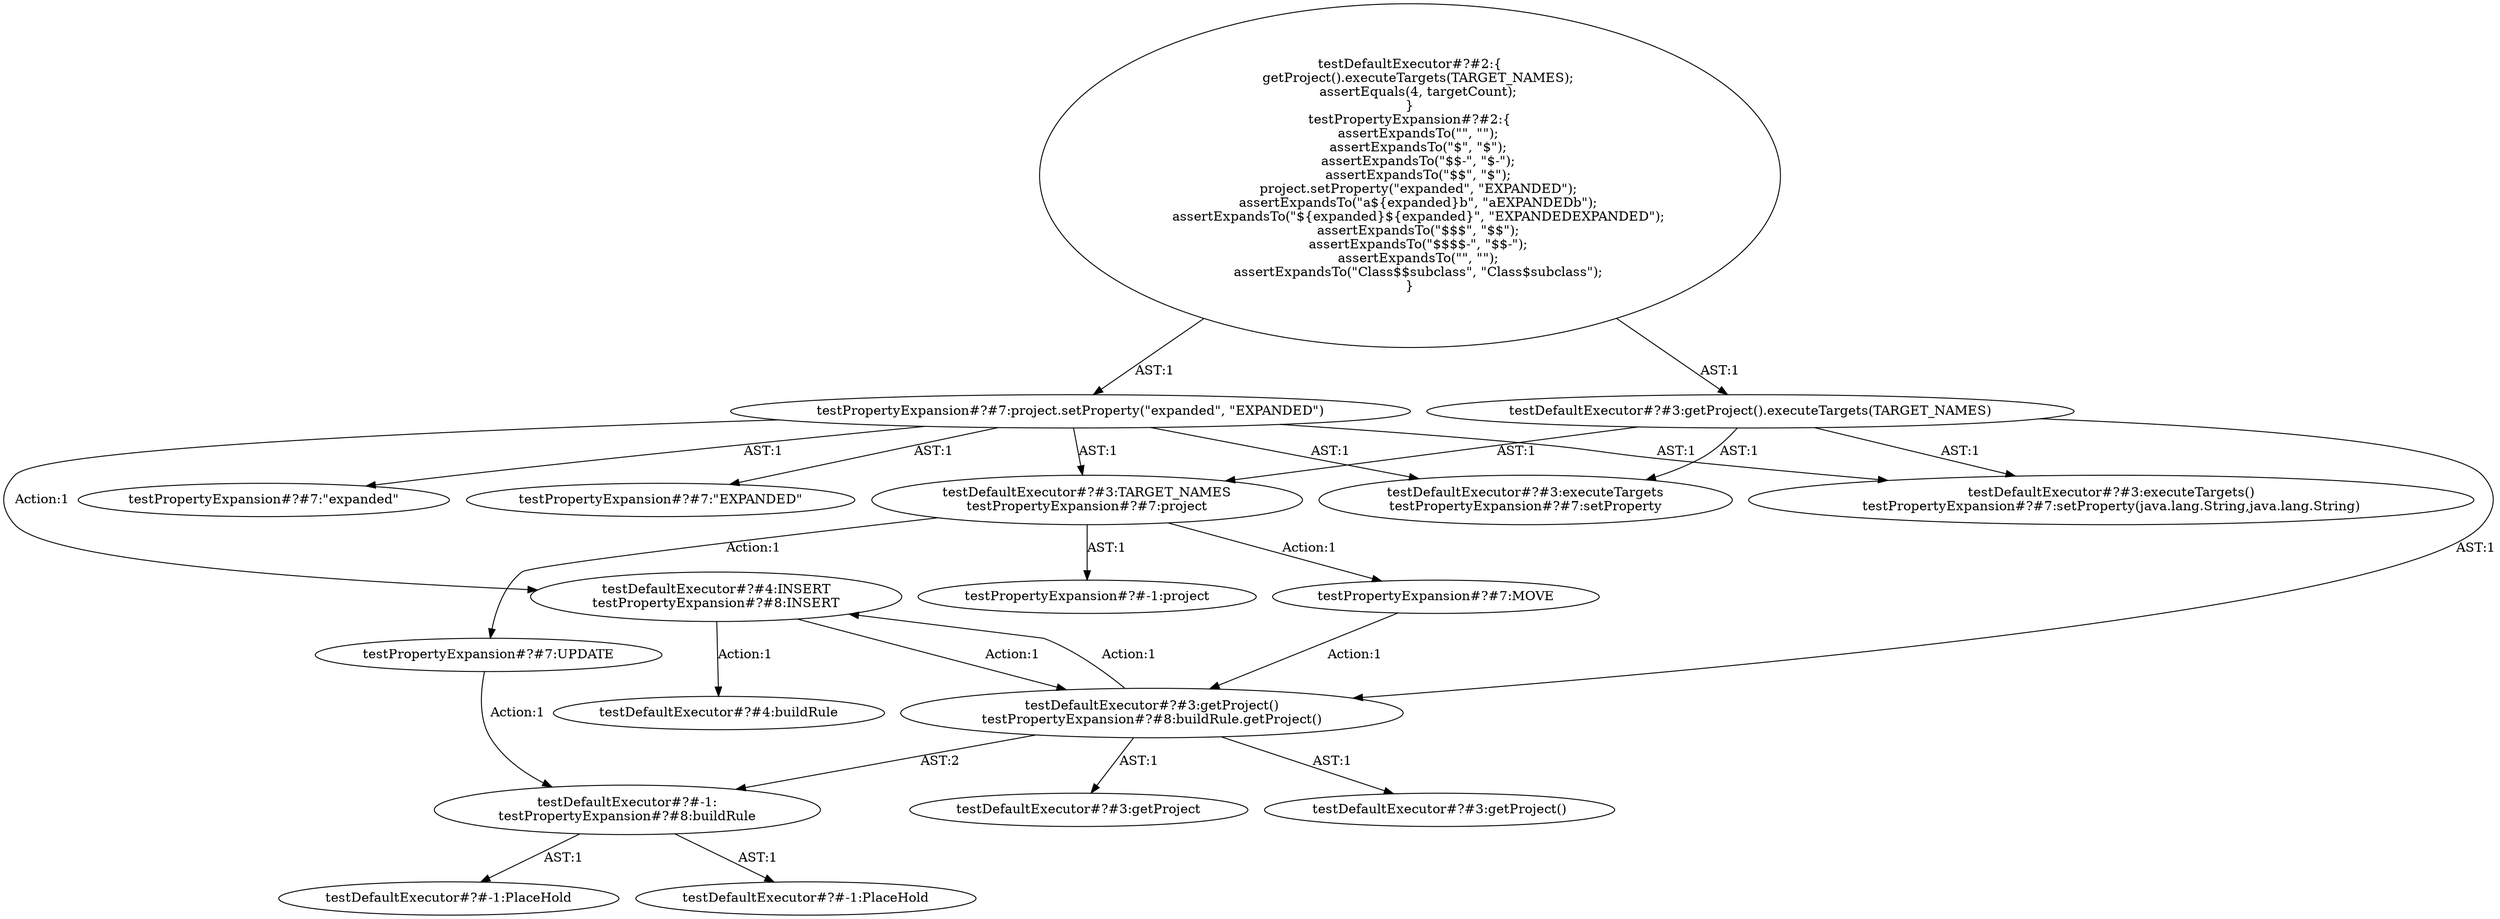 digraph "Pattern" {
0 [label="testDefaultExecutor#?#4:INSERT
testPropertyExpansion#?#8:INSERT" shape=ellipse]
1 [label="testDefaultExecutor#?#3:getProject()
testPropertyExpansion#?#8:buildRule.getProject()" shape=ellipse]
2 [label="testDefaultExecutor#?#3:getProject().executeTargets(TARGET_NAMES)" shape=ellipse]
3 [label="testDefaultExecutor#?#2:\{
    getProject().executeTargets(TARGET_NAMES);
    assertEquals(4, targetCount);
\}
testPropertyExpansion#?#2:\{
    assertExpandsTo(\"\", \"\");
    assertExpandsTo(\"$\", \"$\");
    assertExpandsTo(\"$$-\", \"$-\");
    assertExpandsTo(\"$$\", \"$\");
    project.setProperty(\"expanded\", \"EXPANDED\");
    assertExpandsTo(\"a$\{expanded\}b\", \"aEXPANDEDb\");
    assertExpandsTo(\"$\{expanded\}$\{expanded\}\", \"EXPANDEDEXPANDED\");
    assertExpandsTo(\"$$$\", \"$$\");
    assertExpandsTo(\"$$$$-\", \"$$-\");
    assertExpandsTo(\"\", \"\");
    assertExpandsTo(\"Class$$subclass\", \"Class$subclass\");
\}" shape=ellipse]
4 [label="testDefaultExecutor#?#3:executeTargets
testPropertyExpansion#?#7:setProperty" shape=ellipse]
5 [label="testDefaultExecutor#?#3:executeTargets()
testPropertyExpansion#?#7:setProperty(java.lang.String,java.lang.String)" shape=ellipse]
6 [label="testDefaultExecutor#?#3:TARGET_NAMES
testPropertyExpansion#?#7:project" shape=ellipse]
7 [label="testDefaultExecutor#?#3:getProject" shape=ellipse]
8 [label="testDefaultExecutor#?#-1:
testPropertyExpansion#?#8:buildRule" shape=ellipse]
9 [label="testDefaultExecutor#?#-1:PlaceHold" shape=ellipse]
10 [label="testDefaultExecutor#?#-1:PlaceHold" shape=ellipse]
11 [label="testDefaultExecutor#?#3:getProject()" shape=ellipse]
12 [label="testDefaultExecutor#?#4:buildRule" shape=ellipse]
13 [label="testPropertyExpansion#?#7:project.setProperty(\"expanded\", \"EXPANDED\")" shape=ellipse]
14 [label="testPropertyExpansion#?#7:\"EXPANDED\"" shape=ellipse]
15 [label="testPropertyExpansion#?#7:UPDATE" shape=ellipse]
16 [label="testPropertyExpansion#?#-1:project" shape=ellipse]
17 [label="testPropertyExpansion#?#7:\"expanded\"" shape=ellipse]
18 [label="testPropertyExpansion#?#7:MOVE" shape=ellipse]
0 -> 12 [label="Action:1"];
0 -> 1 [label="Action:1"];
1 -> 0 [label="Action:1"];
1 -> 7 [label="AST:1"];
1 -> 8 [label="AST:2"];
1 -> 11 [label="AST:1"];
2 -> 1 [label="AST:1"];
2 -> 4 [label="AST:1"];
2 -> 5 [label="AST:1"];
2 -> 6 [label="AST:1"];
3 -> 2 [label="AST:1"];
3 -> 13 [label="AST:1"];
6 -> 15 [label="Action:1"];
6 -> 16 [label="AST:1"];
6 -> 18 [label="Action:1"];
8 -> 9 [label="AST:1"];
8 -> 10 [label="AST:1"];
13 -> 4 [label="AST:1"];
13 -> 6 [label="AST:1"];
13 -> 5 [label="AST:1"];
13 -> 17 [label="AST:1"];
13 -> 14 [label="AST:1"];
13 -> 0 [label="Action:1"];
15 -> 8 [label="Action:1"];
18 -> 1 [label="Action:1"];
}